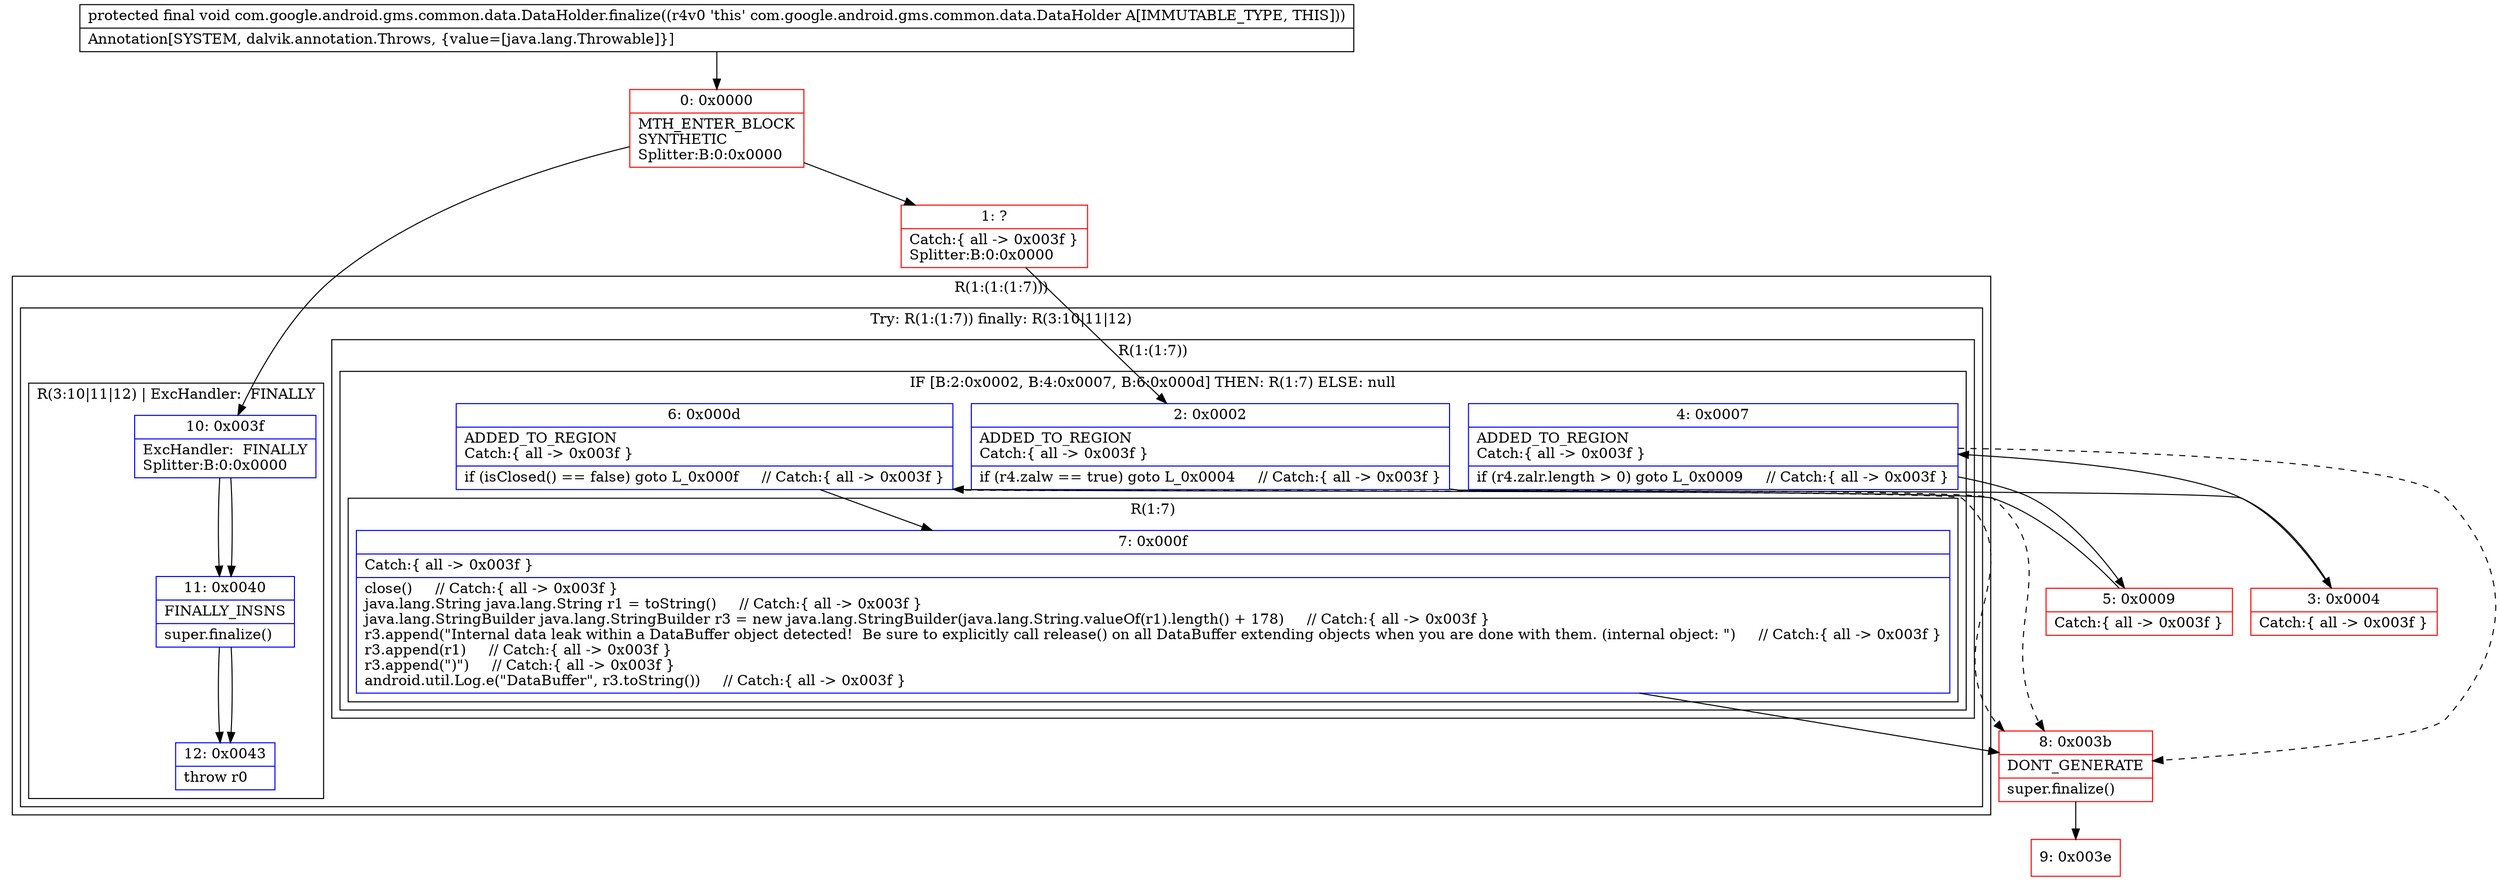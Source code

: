 digraph "CFG forcom.google.android.gms.common.data.DataHolder.finalize()V" {
subgraph cluster_Region_542736360 {
label = "R(1:(1:(1:7)))";
node [shape=record,color=blue];
subgraph cluster_TryCatchRegion_619946295 {
label = "Try: R(1:(1:7)) finally: R(3:10|11|12)";
node [shape=record,color=blue];
subgraph cluster_Region_447009632 {
label = "R(1:(1:7))";
node [shape=record,color=blue];
subgraph cluster_IfRegion_1151771556 {
label = "IF [B:2:0x0002, B:4:0x0007, B:6:0x000d] THEN: R(1:7) ELSE: null";
node [shape=record,color=blue];
Node_2 [shape=record,label="{2\:\ 0x0002|ADDED_TO_REGION\lCatch:\{ all \-\> 0x003f \}\l|if (r4.zalw == true) goto L_0x0004     \/\/ Catch:\{ all \-\> 0x003f \}\l}"];
Node_4 [shape=record,label="{4\:\ 0x0007|ADDED_TO_REGION\lCatch:\{ all \-\> 0x003f \}\l|if (r4.zalr.length \> 0) goto L_0x0009     \/\/ Catch:\{ all \-\> 0x003f \}\l}"];
Node_6 [shape=record,label="{6\:\ 0x000d|ADDED_TO_REGION\lCatch:\{ all \-\> 0x003f \}\l|if (isClosed() == false) goto L_0x000f     \/\/ Catch:\{ all \-\> 0x003f \}\l}"];
subgraph cluster_Region_1915213741 {
label = "R(1:7)";
node [shape=record,color=blue];
Node_7 [shape=record,label="{7\:\ 0x000f|Catch:\{ all \-\> 0x003f \}\l|close()     \/\/ Catch:\{ all \-\> 0x003f \}\ljava.lang.String java.lang.String r1 = toString()     \/\/ Catch:\{ all \-\> 0x003f \}\ljava.lang.StringBuilder java.lang.StringBuilder r3 = new java.lang.StringBuilder(java.lang.String.valueOf(r1).length() + 178)     \/\/ Catch:\{ all \-\> 0x003f \}\lr3.append(\"Internal data leak within a DataBuffer object detected!  Be sure to explicitly call release() on all DataBuffer extending objects when you are done with them. (internal object: \")     \/\/ Catch:\{ all \-\> 0x003f \}\lr3.append(r1)     \/\/ Catch:\{ all \-\> 0x003f \}\lr3.append(\")\")     \/\/ Catch:\{ all \-\> 0x003f \}\landroid.util.Log.e(\"DataBuffer\", r3.toString())     \/\/ Catch:\{ all \-\> 0x003f \}\l}"];
}
}
}
subgraph cluster_Region_803943143 {
label = "R(3:10|11|12) | ExcHandler:  FINALLY\l";
node [shape=record,color=blue];
Node_10 [shape=record,label="{10\:\ 0x003f|ExcHandler:  FINALLY\lSplitter:B:0:0x0000\l}"];
Node_11 [shape=record,label="{11\:\ 0x0040|FINALLY_INSNS\l|super.finalize()\l}"];
Node_12 [shape=record,label="{12\:\ 0x0043|throw r0\l}"];
}
}
}
subgraph cluster_Region_803943143 {
label = "R(3:10|11|12) | ExcHandler:  FINALLY\l";
node [shape=record,color=blue];
Node_10 [shape=record,label="{10\:\ 0x003f|ExcHandler:  FINALLY\lSplitter:B:0:0x0000\l}"];
Node_11 [shape=record,label="{11\:\ 0x0040|FINALLY_INSNS\l|super.finalize()\l}"];
Node_12 [shape=record,label="{12\:\ 0x0043|throw r0\l}"];
}
Node_0 [shape=record,color=red,label="{0\:\ 0x0000|MTH_ENTER_BLOCK\lSYNTHETIC\lSplitter:B:0:0x0000\l}"];
Node_1 [shape=record,color=red,label="{1\:\ ?|Catch:\{ all \-\> 0x003f \}\lSplitter:B:0:0x0000\l}"];
Node_3 [shape=record,color=red,label="{3\:\ 0x0004|Catch:\{ all \-\> 0x003f \}\l}"];
Node_5 [shape=record,color=red,label="{5\:\ 0x0009|Catch:\{ all \-\> 0x003f \}\l}"];
Node_8 [shape=record,color=red,label="{8\:\ 0x003b|DONT_GENERATE\l|super.finalize()\l}"];
Node_9 [shape=record,color=red,label="{9\:\ 0x003e}"];
MethodNode[shape=record,label="{protected final void com.google.android.gms.common.data.DataHolder.finalize((r4v0 'this' com.google.android.gms.common.data.DataHolder A[IMMUTABLE_TYPE, THIS]))  | Annotation[SYSTEM, dalvik.annotation.Throws, \{value=[java.lang.Throwable]\}]\l}"];
MethodNode -> Node_0;
Node_2 -> Node_3;
Node_2 -> Node_8[style=dashed];
Node_4 -> Node_5;
Node_4 -> Node_8[style=dashed];
Node_6 -> Node_7;
Node_6 -> Node_8[style=dashed];
Node_7 -> Node_8;
Node_10 -> Node_11;
Node_11 -> Node_12;
Node_10 -> Node_11;
Node_11 -> Node_12;
Node_0 -> Node_1;
Node_0 -> Node_10;
Node_1 -> Node_2;
Node_3 -> Node_4;
Node_5 -> Node_6;
Node_8 -> Node_9;
}

